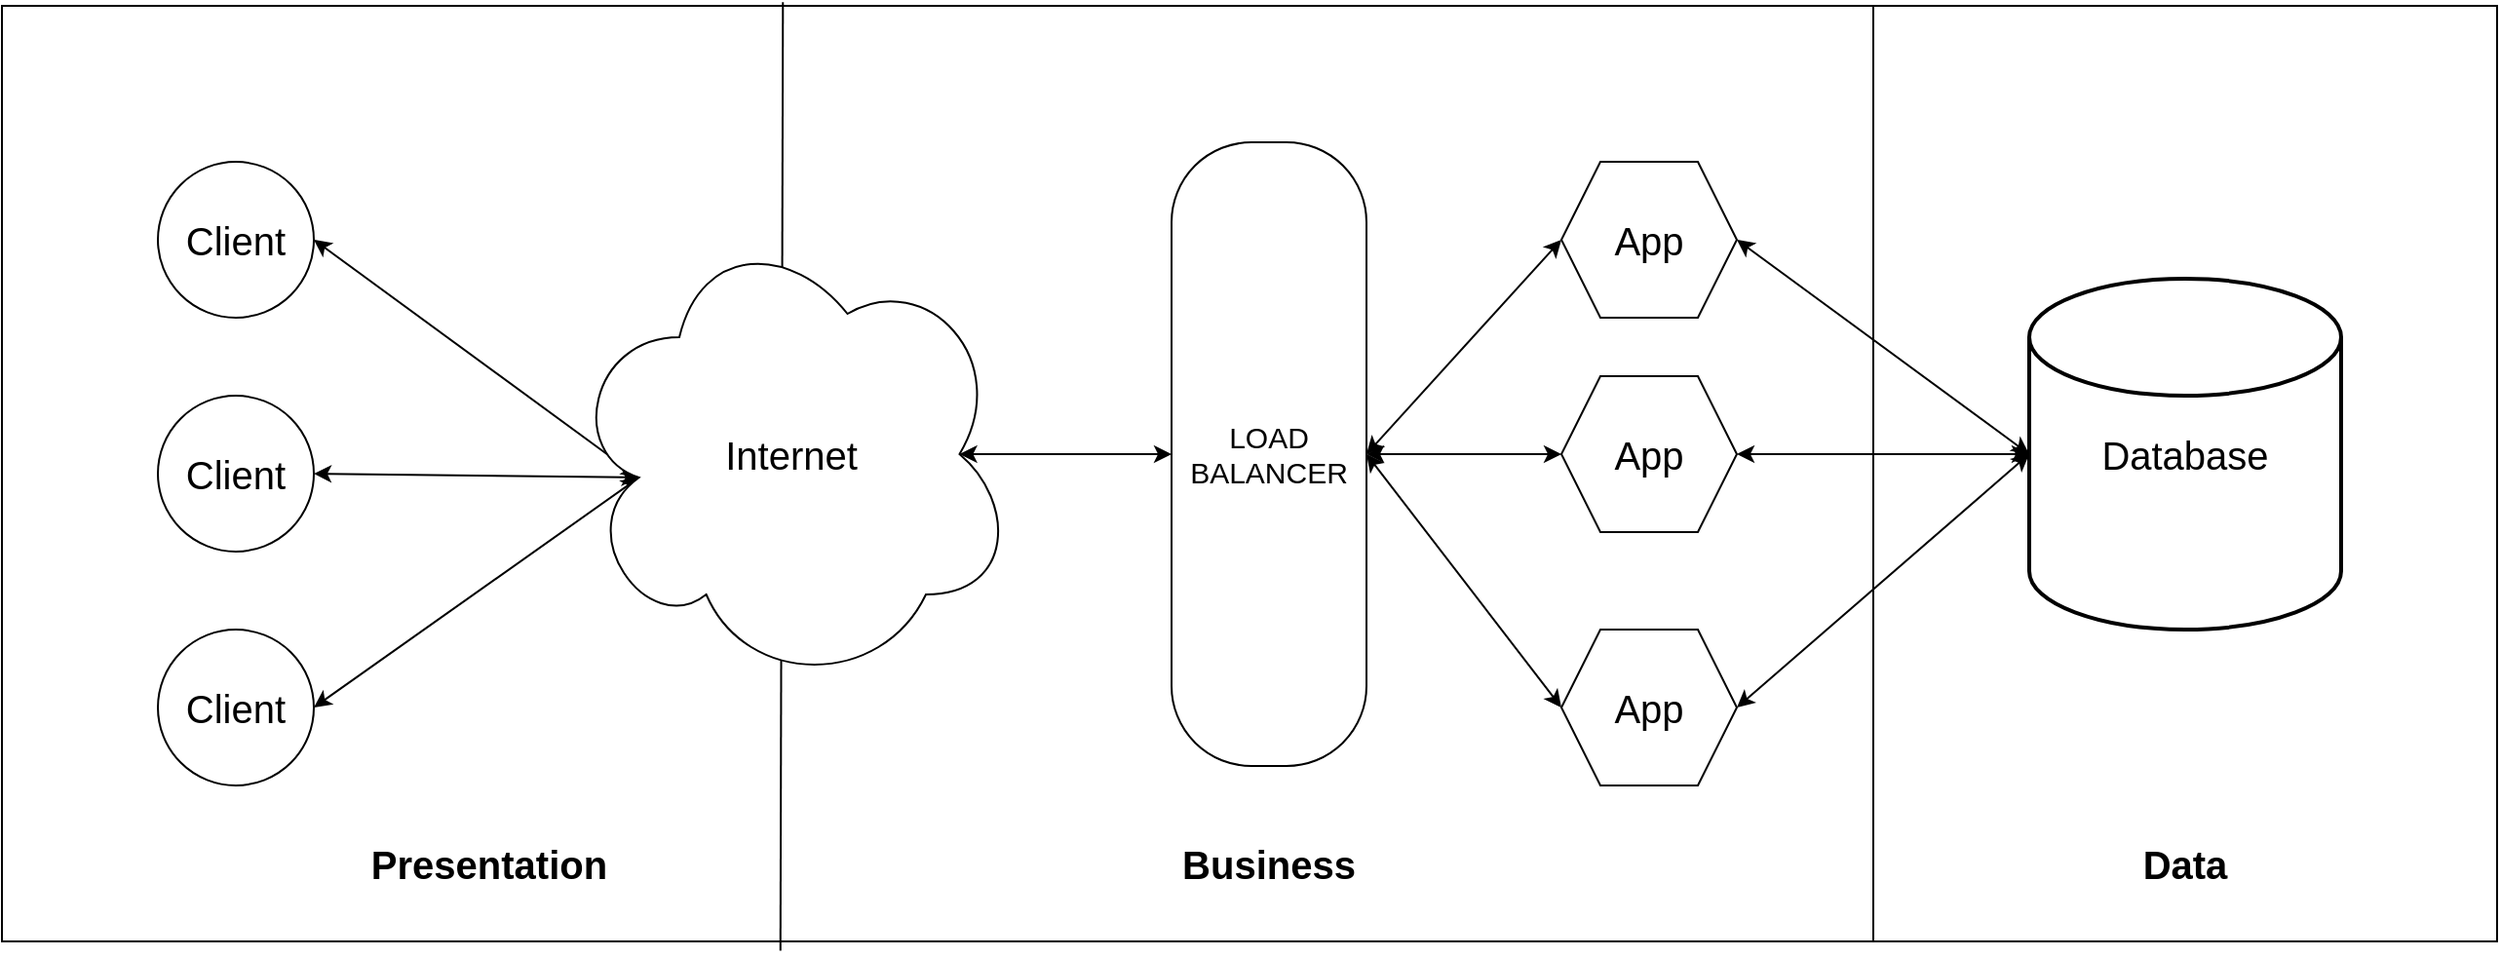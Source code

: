<mxfile version="14.8.0" type="device" pages="4"><diagram id="55bZ9jAbJr8VLYfzD-cO" name="Page-1"><mxGraphModel dx="1422" dy="747" grid="1" gridSize="10" guides="1" tooltips="1" connect="1" arrows="1" fold="1" page="1" pageScale="1" pageWidth="4681" pageHeight="3300" math="0" shadow="0"><root><mxCell id="0"/><mxCell id="1" parent="0"/><mxCell id="EyHE8eptS7mww7Pi64SL-13" value="" style="rounded=0;whiteSpace=wrap;html=1;" vertex="1" parent="1"><mxGeometry x="240" y="40" width="1280" height="480" as="geometry"/></mxCell><mxCell id="EyHE8eptS7mww7Pi64SL-23" style="edgeStyle=none;rounded=0;orthogonalLoop=1;jettySize=auto;html=1;exitX=1;exitY=0.5;exitDx=0;exitDy=0;entryX=0.16;entryY=0.55;entryDx=0;entryDy=0;entryPerimeter=0;startArrow=classic;startFill=1;" edge="1" parent="1" source="EyHE8eptS7mww7Pi64SL-1" target="EyHE8eptS7mww7Pi64SL-5"><mxGeometry relative="1" as="geometry"/></mxCell><mxCell id="EyHE8eptS7mww7Pi64SL-1" value="&lt;span style=&quot;font-size: 20px&quot;&gt;Client&lt;/span&gt;" style="ellipse;whiteSpace=wrap;html=1;aspect=fixed;" vertex="1" parent="1"><mxGeometry x="320" y="120" width="80" height="80" as="geometry"/></mxCell><mxCell id="EyHE8eptS7mww7Pi64SL-22" style="edgeStyle=none;rounded=0;orthogonalLoop=1;jettySize=auto;html=1;exitX=1;exitY=0.5;exitDx=0;exitDy=0;entryX=0.16;entryY=0.55;entryDx=0;entryDy=0;entryPerimeter=0;startArrow=classic;startFill=1;" edge="1" parent="1" source="EyHE8eptS7mww7Pi64SL-2" target="EyHE8eptS7mww7Pi64SL-5"><mxGeometry relative="1" as="geometry"/></mxCell><mxCell id="EyHE8eptS7mww7Pi64SL-2" value="&lt;span&gt;&lt;font style=&quot;font-size: 20px&quot;&gt;Client&lt;/font&gt;&lt;/span&gt;" style="ellipse;whiteSpace=wrap;html=1;aspect=fixed;" vertex="1" parent="1"><mxGeometry x="320" y="240" width="80" height="80" as="geometry"/></mxCell><mxCell id="EyHE8eptS7mww7Pi64SL-21" style="edgeStyle=none;rounded=0;orthogonalLoop=1;jettySize=auto;html=1;exitX=1;exitY=0.5;exitDx=0;exitDy=0;entryX=0.16;entryY=0.55;entryDx=0;entryDy=0;entryPerimeter=0;startArrow=classic;startFill=1;" edge="1" parent="1" source="EyHE8eptS7mww7Pi64SL-3" target="EyHE8eptS7mww7Pi64SL-5"><mxGeometry relative="1" as="geometry"/></mxCell><mxCell id="EyHE8eptS7mww7Pi64SL-3" value="&lt;span style=&quot;font-size: 20px&quot;&gt;Client&lt;/span&gt;" style="ellipse;whiteSpace=wrap;html=1;aspect=fixed;" vertex="1" parent="1"><mxGeometry x="320" y="360" width="80" height="80" as="geometry"/></mxCell><mxCell id="EyHE8eptS7mww7Pi64SL-4" value="" style="endArrow=none;html=1;entryX=0.313;entryY=-0.004;entryDx=0;entryDy=0;entryPerimeter=0;exitX=0.312;exitY=1.01;exitDx=0;exitDy=0;exitPerimeter=0;" edge="1" parent="1" source="EyHE8eptS7mww7Pi64SL-13" target="EyHE8eptS7mww7Pi64SL-13"><mxGeometry width="50" height="50" relative="1" as="geometry"><mxPoint x="640" y="480" as="sourcePoint"/><mxPoint x="640" y="80" as="targetPoint"/></mxGeometry></mxCell><mxCell id="EyHE8eptS7mww7Pi64SL-24" style="edgeStyle=none;rounded=0;orthogonalLoop=1;jettySize=auto;html=1;exitX=0.875;exitY=0.5;exitDx=0;exitDy=0;exitPerimeter=0;entryX=0.5;entryY=1;entryDx=0;entryDy=0;startArrow=classic;startFill=1;" edge="1" parent="1" source="EyHE8eptS7mww7Pi64SL-5" target="EyHE8eptS7mww7Pi64SL-7"><mxGeometry relative="1" as="geometry"/></mxCell><mxCell id="EyHE8eptS7mww7Pi64SL-5" value="&lt;font style=&quot;font-size: 20px&quot;&gt;Internet&lt;/font&gt;" style="ellipse;shape=cloud;whiteSpace=wrap;html=1;" vertex="1" parent="1"><mxGeometry x="530" y="150" width="230" height="240" as="geometry"/></mxCell><mxCell id="EyHE8eptS7mww7Pi64SL-26" style="edgeStyle=none;rounded=0;orthogonalLoop=1;jettySize=auto;html=1;exitX=0.5;exitY=0;exitDx=0;exitDy=0;entryX=0;entryY=0.5;entryDx=0;entryDy=0;startArrow=classic;startFill=1;" edge="1" parent="1" source="EyHE8eptS7mww7Pi64SL-7" target="EyHE8eptS7mww7Pi64SL-10"><mxGeometry relative="1" as="geometry"/></mxCell><mxCell id="EyHE8eptS7mww7Pi64SL-27" style="edgeStyle=none;rounded=0;orthogonalLoop=1;jettySize=auto;html=1;exitX=0.5;exitY=0;exitDx=0;exitDy=0;entryX=0;entryY=0.5;entryDx=0;entryDy=0;startArrow=classic;startFill=1;" edge="1" parent="1" source="EyHE8eptS7mww7Pi64SL-7" target="EyHE8eptS7mww7Pi64SL-9"><mxGeometry relative="1" as="geometry"/></mxCell><mxCell id="EyHE8eptS7mww7Pi64SL-28" style="edgeStyle=none;rounded=0;orthogonalLoop=1;jettySize=auto;html=1;exitX=0.5;exitY=0;exitDx=0;exitDy=0;entryX=0;entryY=0.5;entryDx=0;entryDy=0;startArrow=classic;startFill=1;" edge="1" parent="1" source="EyHE8eptS7mww7Pi64SL-7" target="EyHE8eptS7mww7Pi64SL-11"><mxGeometry relative="1" as="geometry"/></mxCell><mxCell id="EyHE8eptS7mww7Pi64SL-7" value="" style="rounded=1;whiteSpace=wrap;html=1;rotation=90;arcSize=41;" vertex="1" parent="1"><mxGeometry x="730" y="220" width="320" height="100" as="geometry"/></mxCell><mxCell id="EyHE8eptS7mww7Pi64SL-8" value="" style="endArrow=none;html=1;entryX=0.75;entryY=0;entryDx=0;entryDy=0;exitX=0.75;exitY=1;exitDx=0;exitDy=0;" edge="1" parent="1" source="EyHE8eptS7mww7Pi64SL-13" target="EyHE8eptS7mww7Pi64SL-13"><mxGeometry width="50" height="50" relative="1" as="geometry"><mxPoint x="1200" y="480" as="sourcePoint"/><mxPoint x="1200" y="80" as="targetPoint"/></mxGeometry></mxCell><mxCell id="EyHE8eptS7mww7Pi64SL-18" style="rounded=0;orthogonalLoop=1;jettySize=auto;html=1;exitX=1;exitY=0.5;exitDx=0;exitDy=0;entryX=0;entryY=0.5;entryDx=0;entryDy=0;entryPerimeter=0;startArrow=classic;startFill=1;" edge="1" parent="1" source="EyHE8eptS7mww7Pi64SL-9" target="EyHE8eptS7mww7Pi64SL-12"><mxGeometry relative="1" as="geometry"/></mxCell><mxCell id="EyHE8eptS7mww7Pi64SL-9" value="&lt;font style=&quot;font-size: 20px&quot;&gt;App&lt;/font&gt;" style="shape=hexagon;perimeter=hexagonPerimeter2;whiteSpace=wrap;html=1;fixedSize=1;" vertex="1" parent="1"><mxGeometry x="1040" y="120" width="90" height="80" as="geometry"/></mxCell><mxCell id="EyHE8eptS7mww7Pi64SL-19" style="edgeStyle=none;rounded=0;orthogonalLoop=1;jettySize=auto;html=1;exitX=1;exitY=0.5;exitDx=0;exitDy=0;entryX=0;entryY=0.5;entryDx=0;entryDy=0;entryPerimeter=0;startArrow=classic;startFill=1;" edge="1" parent="1" source="EyHE8eptS7mww7Pi64SL-10" target="EyHE8eptS7mww7Pi64SL-12"><mxGeometry relative="1" as="geometry"/></mxCell><mxCell id="EyHE8eptS7mww7Pi64SL-10" value="&lt;span style=&quot;font-size: 20px&quot;&gt;App&lt;/span&gt;" style="shape=hexagon;perimeter=hexagonPerimeter2;whiteSpace=wrap;html=1;fixedSize=1;" vertex="1" parent="1"><mxGeometry x="1040" y="230" width="90" height="80" as="geometry"/></mxCell><mxCell id="EyHE8eptS7mww7Pi64SL-20" style="edgeStyle=none;rounded=0;orthogonalLoop=1;jettySize=auto;html=1;exitX=1;exitY=0.5;exitDx=0;exitDy=0;entryX=0;entryY=0.5;entryDx=0;entryDy=0;entryPerimeter=0;startArrow=classic;startFill=1;" edge="1" parent="1" source="EyHE8eptS7mww7Pi64SL-11" target="EyHE8eptS7mww7Pi64SL-12"><mxGeometry relative="1" as="geometry"/></mxCell><mxCell id="EyHE8eptS7mww7Pi64SL-11" value="&lt;span style=&quot;font-size: 20px&quot;&gt;App&lt;/span&gt;" style="shape=hexagon;perimeter=hexagonPerimeter2;whiteSpace=wrap;html=1;fixedSize=1;" vertex="1" parent="1"><mxGeometry x="1040" y="360" width="90" height="80" as="geometry"/></mxCell><mxCell id="EyHE8eptS7mww7Pi64SL-12" value="&lt;font style=&quot;font-size: 20px&quot;&gt;Database&lt;/font&gt;" style="strokeWidth=2;html=1;shape=mxgraph.flowchart.database;whiteSpace=wrap;" vertex="1" parent="1"><mxGeometry x="1280" y="180" width="160" height="180" as="geometry"/></mxCell><mxCell id="EyHE8eptS7mww7Pi64SL-14" value="&lt;font style=&quot;font-size: 15px&quot;&gt;&lt;span style=&quot;background-color: rgb(255 , 255 , 255)&quot;&gt;LOAD&lt;/span&gt;&lt;br&gt;&lt;span style=&quot;background-color: rgb(255 , 255 , 255)&quot;&gt;BALANCER&lt;/span&gt;&lt;/font&gt;" style="text;html=1;strokeColor=none;fillColor=none;align=center;verticalAlign=middle;whiteSpace=wrap;rounded=0;" vertex="1" parent="1"><mxGeometry x="870" y="260" width="40" height="20" as="geometry"/></mxCell><mxCell id="EyHE8eptS7mww7Pi64SL-15" value="&lt;font style=&quot;font-size: 20px&quot;&gt;&lt;b&gt;Presentation&lt;/b&gt;&lt;/font&gt;" style="text;html=1;strokeColor=none;fillColor=none;align=center;verticalAlign=middle;whiteSpace=wrap;rounded=0;" vertex="1" parent="1"><mxGeometry x="410" y="470" width="160" height="20" as="geometry"/></mxCell><mxCell id="EyHE8eptS7mww7Pi64SL-16" value="&lt;font style=&quot;font-size: 20px&quot;&gt;&lt;b&gt;Business&lt;/b&gt;&lt;/font&gt;" style="text;html=1;strokeColor=none;fillColor=none;align=center;verticalAlign=middle;whiteSpace=wrap;rounded=0;" vertex="1" parent="1"><mxGeometry x="810" y="470" width="160" height="20" as="geometry"/></mxCell><mxCell id="EyHE8eptS7mww7Pi64SL-17" value="&lt;font style=&quot;font-size: 20px&quot;&gt;&lt;b&gt;Data&lt;/b&gt;&lt;/font&gt;" style="text;html=1;strokeColor=none;fillColor=none;align=center;verticalAlign=middle;whiteSpace=wrap;rounded=0;" vertex="1" parent="1"><mxGeometry x="1280" y="470" width="160" height="20" as="geometry"/></mxCell><mxCell id="EyHE8eptS7mww7Pi64SL-25" style="edgeStyle=none;rounded=0;orthogonalLoop=1;jettySize=auto;html=1;exitX=0.25;exitY=1;exitDx=0;exitDy=0;startArrow=classic;startFill=1;" edge="1" parent="1" source="EyHE8eptS7mww7Pi64SL-14" target="EyHE8eptS7mww7Pi64SL-14"><mxGeometry relative="1" as="geometry"/></mxCell></root></mxGraphModel></diagram><diagram id="lugq2oDDghT-vLqhfnl-" name="Page-2"><mxGraphModel dx="1422" dy="747" grid="1" gridSize="10" guides="1" tooltips="1" connect="1" arrows="1" fold="1" page="1" pageScale="1" pageWidth="4681" pageHeight="3300" math="0" shadow="0"><root><mxCell id="M4EWrfK_BCmZyWIcGUMG-0"/><mxCell id="M4EWrfK_BCmZyWIcGUMG-1" parent="M4EWrfK_BCmZyWIcGUMG-0"/><mxCell id="oQU5qWnCpSQWWzuC8ago-11" value="" style="rounded=0;whiteSpace=wrap;html=1;" vertex="1" parent="M4EWrfK_BCmZyWIcGUMG-1"><mxGeometry x="120" y="40" width="800" height="400" as="geometry"/></mxCell><mxCell id="oQU5qWnCpSQWWzuC8ago-0" style="edgeStyle=none;rounded=0;orthogonalLoop=1;jettySize=auto;html=1;exitX=1;exitY=0.5;exitDx=0;exitDy=0;entryX=0;entryY=0.5;entryDx=0;entryDy=0;startArrow=classic;startFill=1;" edge="1" parent="M4EWrfK_BCmZyWIcGUMG-1" source="M4EWrfK_BCmZyWIcGUMG-2" target="M4EWrfK_BCmZyWIcGUMG-4"><mxGeometry relative="1" as="geometry"/></mxCell><mxCell id="M4EWrfK_BCmZyWIcGUMG-2" value="&lt;span style=&quot;font-size: 20px&quot;&gt;Client&lt;/span&gt;" style="ellipse;whiteSpace=wrap;html=1;aspect=fixed;" vertex="1" parent="M4EWrfK_BCmZyWIcGUMG-1"><mxGeometry x="200" y="120" width="80" height="80" as="geometry"/></mxCell><mxCell id="oQU5qWnCpSQWWzuC8ago-1" style="edgeStyle=none;rounded=0;orthogonalLoop=1;jettySize=auto;html=1;exitX=1;exitY=0.5;exitDx=0;exitDy=0;entryX=0;entryY=0.5;entryDx=0;entryDy=0;startArrow=classic;startFill=1;" edge="1" parent="M4EWrfK_BCmZyWIcGUMG-1" source="M4EWrfK_BCmZyWIcGUMG-3" target="M4EWrfK_BCmZyWIcGUMG-4"><mxGeometry relative="1" as="geometry"/></mxCell><mxCell id="M4EWrfK_BCmZyWIcGUMG-3" value="&lt;span style=&quot;font-size: 20px&quot;&gt;Client&lt;/span&gt;" style="ellipse;whiteSpace=wrap;html=1;aspect=fixed;" vertex="1" parent="M4EWrfK_BCmZyWIcGUMG-1"><mxGeometry x="200" y="280" width="80" height="80" as="geometry"/></mxCell><mxCell id="oQU5qWnCpSQWWzuC8ago-2" style="edgeStyle=none;rounded=0;orthogonalLoop=1;jettySize=auto;html=1;exitX=1;exitY=0.5;exitDx=0;exitDy=0;entryX=0;entryY=0.5;entryDx=0;entryDy=0;startArrow=classic;startFill=1;" edge="1" parent="M4EWrfK_BCmZyWIcGUMG-1" source="M4EWrfK_BCmZyWIcGUMG-4" target="F7rKZmLRr09rUzJpG5XI-0"><mxGeometry relative="1" as="geometry"/></mxCell><mxCell id="oQU5qWnCpSQWWzuC8ago-3" style="edgeStyle=none;rounded=0;orthogonalLoop=1;jettySize=auto;html=1;exitX=1;exitY=0.5;exitDx=0;exitDy=0;entryX=0;entryY=0.5;entryDx=0;entryDy=0;startArrow=classic;startFill=1;" edge="1" parent="M4EWrfK_BCmZyWIcGUMG-1" source="M4EWrfK_BCmZyWIcGUMG-4" target="F7rKZmLRr09rUzJpG5XI-1"><mxGeometry relative="1" as="geometry"/></mxCell><mxCell id="oQU5qWnCpSQWWzuC8ago-4" style="edgeStyle=none;rounded=0;orthogonalLoop=1;jettySize=auto;html=1;exitX=1;exitY=0.5;exitDx=0;exitDy=0;entryX=0;entryY=0.5;entryDx=0;entryDy=0;startArrow=classic;startFill=1;" edge="1" parent="M4EWrfK_BCmZyWIcGUMG-1" source="M4EWrfK_BCmZyWIcGUMG-4" target="F7rKZmLRr09rUzJpG5XI-2"><mxGeometry relative="1" as="geometry"/></mxCell><mxCell id="M4EWrfK_BCmZyWIcGUMG-4" value="&lt;font style=&quot;font-size: 20px&quot;&gt;Router&lt;/font&gt;" style="rounded=1;whiteSpace=wrap;html=1;" vertex="1" parent="M4EWrfK_BCmZyWIcGUMG-1"><mxGeometry x="400" y="80" width="80" height="320" as="geometry"/></mxCell><mxCell id="oQU5qWnCpSQWWzuC8ago-6" style="edgeStyle=none;rounded=0;orthogonalLoop=1;jettySize=auto;html=1;exitX=1;exitY=0.5;exitDx=0;exitDy=0;entryX=0;entryY=0.5;entryDx=0;entryDy=0;entryPerimeter=0;startArrow=classic;startFill=1;" edge="1" parent="M4EWrfK_BCmZyWIcGUMG-1" source="F7rKZmLRr09rUzJpG5XI-0" target="oQU5qWnCpSQWWzuC8ago-5"><mxGeometry relative="1" as="geometry"/></mxCell><mxCell id="F7rKZmLRr09rUzJpG5XI-0" value="&lt;font style=&quot;font-size: 20px&quot;&gt;App&lt;/font&gt;" style="shape=hexagon;perimeter=hexagonPerimeter2;whiteSpace=wrap;html=1;fixedSize=1;" vertex="1" parent="M4EWrfK_BCmZyWIcGUMG-1"><mxGeometry x="560" y="80" width="90" height="80" as="geometry"/></mxCell><mxCell id="F7rKZmLRr09rUzJpG5XI-1" value="&lt;span style=&quot;font-size: 20px&quot;&gt;App&lt;/span&gt;" style="shape=hexagon;perimeter=hexagonPerimeter2;whiteSpace=wrap;html=1;fixedSize=1;" vertex="1" parent="M4EWrfK_BCmZyWIcGUMG-1"><mxGeometry x="560" y="200" width="90" height="80" as="geometry"/></mxCell><mxCell id="F7rKZmLRr09rUzJpG5XI-2" value="&lt;span style=&quot;font-size: 20px&quot;&gt;App&lt;/span&gt;" style="shape=hexagon;perimeter=hexagonPerimeter2;whiteSpace=wrap;html=1;fixedSize=1;" vertex="1" parent="M4EWrfK_BCmZyWIcGUMG-1"><mxGeometry x="560" y="320" width="90" height="80" as="geometry"/></mxCell><mxCell id="oQU5qWnCpSQWWzuC8ago-5" value="&lt;span style=&quot;font-size: 20px&quot;&gt;DB&lt;/span&gt;" style="strokeWidth=2;html=1;shape=mxgraph.flowchart.database;whiteSpace=wrap;" vertex="1" parent="M4EWrfK_BCmZyWIcGUMG-1"><mxGeometry x="760" y="80" width="80" height="80" as="geometry"/></mxCell><mxCell id="oQU5qWnCpSQWWzuC8ago-7" style="edgeStyle=none;rounded=0;orthogonalLoop=1;jettySize=auto;html=1;exitX=1;exitY=0.5;exitDx=0;exitDy=0;entryX=0;entryY=0.5;entryDx=0;entryDy=0;entryPerimeter=0;startArrow=classic;startFill=1;" edge="1" parent="M4EWrfK_BCmZyWIcGUMG-1" target="oQU5qWnCpSQWWzuC8ago-8"><mxGeometry relative="1" as="geometry"><mxPoint x="650" y="240" as="sourcePoint"/></mxGeometry></mxCell><mxCell id="oQU5qWnCpSQWWzuC8ago-8" value="&lt;font style=&quot;font-size: 20px&quot;&gt;DB&lt;/font&gt;" style="strokeWidth=2;html=1;shape=mxgraph.flowchart.database;whiteSpace=wrap;" vertex="1" parent="M4EWrfK_BCmZyWIcGUMG-1"><mxGeometry x="760" y="200" width="80" height="80" as="geometry"/></mxCell><mxCell id="oQU5qWnCpSQWWzuC8ago-9" style="edgeStyle=none;rounded=0;orthogonalLoop=1;jettySize=auto;html=1;exitX=1;exitY=0.5;exitDx=0;exitDy=0;entryX=0;entryY=0.5;entryDx=0;entryDy=0;entryPerimeter=0;startArrow=classic;startFill=1;" edge="1" parent="M4EWrfK_BCmZyWIcGUMG-1" target="oQU5qWnCpSQWWzuC8ago-10"><mxGeometry relative="1" as="geometry"><mxPoint x="650" y="360" as="sourcePoint"/></mxGeometry></mxCell><mxCell id="oQU5qWnCpSQWWzuC8ago-10" value="&lt;span style=&quot;font-size: 20px&quot;&gt;DB&lt;/span&gt;" style="strokeWidth=2;html=1;shape=mxgraph.flowchart.database;whiteSpace=wrap;" vertex="1" parent="M4EWrfK_BCmZyWIcGUMG-1"><mxGeometry x="760" y="320" width="80" height="80" as="geometry"/></mxCell></root></mxGraphModel></diagram><diagram id="CUKMv5TqtROU8kG5MTlG" name="Page-3"><mxGraphModel dx="1422" dy="747" grid="1" gridSize="10" guides="1" tooltips="1" connect="1" arrows="1" fold="1" page="1" pageScale="1" pageWidth="4681" pageHeight="3300" math="0" shadow="0"><root><mxCell id="CzxQauMTDMydDxhM0-Pe-0"/><mxCell id="CzxQauMTDMydDxhM0-Pe-1" parent="CzxQauMTDMydDxhM0-Pe-0"/><mxCell id="CzxQauMTDMydDxhM0-Pe-21" value="" style="rounded=0;whiteSpace=wrap;html=1;fontSize=20;" vertex="1" parent="CzxQauMTDMydDxhM0-Pe-1"><mxGeometry x="120" width="1120" height="480" as="geometry"/></mxCell><mxCell id="CzxQauMTDMydDxhM0-Pe-18" value="" style="rounded=1;whiteSpace=wrap;html=1;fontSize=20;" vertex="1" parent="CzxQauMTDMydDxhM0-Pe-1"><mxGeometry x="905" y="100" width="290" height="240" as="geometry"/></mxCell><mxCell id="CzxQauMTDMydDxhM0-Pe-15" style="edgeStyle=orthogonalEdgeStyle;rounded=0;orthogonalLoop=1;jettySize=auto;html=1;exitX=1;exitY=0.5;exitDx=0;exitDy=0;entryX=0;entryY=0.5;entryDx=0;entryDy=0;entryPerimeter=0;fontSize=20;startArrow=none;startFill=0;curved=1;" edge="1" parent="CzxQauMTDMydDxhM0-Pe-1" source="CzxQauMTDMydDxhM0-Pe-2" target="CzxQauMTDMydDxhM0-Pe-3"><mxGeometry relative="1" as="geometry"/></mxCell><mxCell id="CzxQauMTDMydDxhM0-Pe-16" style="edgeStyle=orthogonalEdgeStyle;curved=1;rounded=0;orthogonalLoop=1;jettySize=auto;html=1;exitX=1;exitY=0.5;exitDx=0;exitDy=0;entryX=0;entryY=0.5;entryDx=0;entryDy=0;fontSize=20;startArrow=none;startFill=0;" edge="1" parent="CzxQauMTDMydDxhM0-Pe-1" source="CzxQauMTDMydDxhM0-Pe-2" target="CzxQauMTDMydDxhM0-Pe-4"><mxGeometry relative="1" as="geometry"><Array as="points"><mxPoint x="370" y="240"/><mxPoint x="370" y="380"/></Array></mxGeometry></mxCell><mxCell id="CzxQauMTDMydDxhM0-Pe-2" value="&lt;font style=&quot;font-size: 20px&quot;&gt;Events&lt;/font&gt;" style="ellipse;whiteSpace=wrap;html=1;aspect=fixed;" vertex="1" parent="CzxQauMTDMydDxhM0-Pe-1"><mxGeometry x="160" y="200" width="80" height="80" as="geometry"/></mxCell><mxCell id="CzxQauMTDMydDxhM0-Pe-20" style="edgeStyle=orthogonalEdgeStyle;curved=1;rounded=0;orthogonalLoop=1;jettySize=auto;html=1;exitX=1;exitY=0.5;exitDx=0;exitDy=0;exitPerimeter=0;entryX=0;entryY=0.5;entryDx=0;entryDy=0;fontSize=20;startArrow=none;startFill=0;" edge="1" parent="CzxQauMTDMydDxhM0-Pe-1" source="CzxQauMTDMydDxhM0-Pe-3" target="CzxQauMTDMydDxhM0-Pe-18"><mxGeometry relative="1" as="geometry"/></mxCell><mxCell id="CzxQauMTDMydDxhM0-Pe-3" value="&lt;div style=&quot;text-align: left ; font-size: 16px&quot;&gt;&lt;span&gt;&lt;font style=&quot;font-size: 16px&quot;&gt;&lt;br&gt;&lt;/font&gt;&lt;/span&gt;&lt;/div&gt;&lt;div style=&quot;text-align: left ; font-size: 16px&quot;&gt;&lt;font style=&quot;font-size: 16px&quot;&gt;&lt;br&gt;&amp;nbsp; &amp;nbsp; &amp;nbsp; &amp;nbsp; &amp;nbsp; &lt;b&gt;BATCH&lt;/b&gt;&lt;br&gt;- Long term analysis&lt;/font&gt;&lt;/div&gt;&lt;div style=&quot;text-align: left ; font-size: 16px&quot;&gt;&lt;span&gt;&lt;font style=&quot;font-size: 16px&quot;&gt;- Bounded analysis&lt;/font&gt;&lt;/span&gt;&lt;/div&gt;&lt;div style=&quot;text-align: left ; font-size: 16px&quot;&gt;&lt;span&gt;&lt;font style=&quot;font-size: 16px&quot;&gt;- High latency&lt;/font&gt;&lt;/span&gt;&lt;/div&gt;" style="strokeWidth=2;html=1;shape=mxgraph.flowchart.database;whiteSpace=wrap;" vertex="1" parent="CzxQauMTDMydDxhM0-Pe-1"><mxGeometry x="550" y="40" width="160" height="140" as="geometry"/></mxCell><mxCell id="CzxQauMTDMydDxhM0-Pe-19" style="edgeStyle=orthogonalEdgeStyle;curved=1;rounded=0;orthogonalLoop=1;jettySize=auto;html=1;exitX=1;exitY=0.5;exitDx=0;exitDy=0;entryX=0;entryY=0.5;entryDx=0;entryDy=0;fontSize=20;startArrow=none;startFill=0;" edge="1" parent="CzxQauMTDMydDxhM0-Pe-1" source="CzxQauMTDMydDxhM0-Pe-4" target="CzxQauMTDMydDxhM0-Pe-18"><mxGeometry relative="1" as="geometry"/></mxCell><mxCell id="CzxQauMTDMydDxhM0-Pe-4" value="&lt;span style=&quot;font-size: 16px ; text-align: left&quot;&gt;&lt;b&gt;STREAM&lt;/b&gt;&lt;br&gt;- Temporary queue&lt;/span&gt;&lt;br&gt;&lt;div style=&quot;text-align: left ; font-size: 16px&quot;&gt;- Unbounded&lt;/div&gt;&lt;div style=&quot;text-align: left ; font-size: 16px&quot;&gt;- Low latency&lt;/div&gt;" style="shape=step;perimeter=stepPerimeter;whiteSpace=wrap;html=1;fixedSize=1;" vertex="1" parent="CzxQauMTDMydDxhM0-Pe-1"><mxGeometry x="480" y="320" width="280" height="120" as="geometry"/></mxCell><mxCell id="CzxQauMTDMydDxhM0-Pe-10" style="edgeStyle=none;rounded=0;orthogonalLoop=1;jettySize=auto;html=1;exitX=1;exitY=0.5;exitDx=0;exitDy=0;exitPerimeter=0;entryX=0;entryY=0.5;entryDx=0;entryDy=0;entryPerimeter=0;startArrow=classic;startFill=1;" edge="1" parent="CzxQauMTDMydDxhM0-Pe-1" source="CzxQauMTDMydDxhM0-Pe-5" target="CzxQauMTDMydDxhM0-Pe-6"><mxGeometry relative="1" as="geometry"/></mxCell><mxCell id="CzxQauMTDMydDxhM0-Pe-5" value="" style="shape=cylinder3;whiteSpace=wrap;html=1;boundedLbl=1;backgroundOutline=1;size=15;" vertex="1" parent="CzxQauMTDMydDxhM0-Pe-1"><mxGeometry x="930" y="120" width="80" height="80" as="geometry"/></mxCell><mxCell id="CzxQauMTDMydDxhM0-Pe-11" style="edgeStyle=none;rounded=0;orthogonalLoop=1;jettySize=auto;html=1;exitX=0.5;exitY=1;exitDx=0;exitDy=0;exitPerimeter=0;entryX=0.5;entryY=0;entryDx=0;entryDy=0;entryPerimeter=0;startArrow=classic;startFill=1;" edge="1" parent="CzxQauMTDMydDxhM0-Pe-1" source="CzxQauMTDMydDxhM0-Pe-6" target="CzxQauMTDMydDxhM0-Pe-9"><mxGeometry relative="1" as="geometry"/></mxCell><mxCell id="CzxQauMTDMydDxhM0-Pe-6" value="" style="shape=cylinder3;whiteSpace=wrap;html=1;boundedLbl=1;backgroundOutline=1;size=15;" vertex="1" parent="CzxQauMTDMydDxhM0-Pe-1"><mxGeometry x="1090" y="120" width="80" height="80" as="geometry"/></mxCell><mxCell id="CzxQauMTDMydDxhM0-Pe-13" style="edgeStyle=none;rounded=0;orthogonalLoop=1;jettySize=auto;html=1;exitX=0.5;exitY=0;exitDx=0;exitDy=0;exitPerimeter=0;entryX=0.5;entryY=1;entryDx=0;entryDy=0;entryPerimeter=0;startArrow=classic;startFill=1;" edge="1" parent="CzxQauMTDMydDxhM0-Pe-1" source="CzxQauMTDMydDxhM0-Pe-8" target="CzxQauMTDMydDxhM0-Pe-5"><mxGeometry relative="1" as="geometry"/></mxCell><mxCell id="CzxQauMTDMydDxhM0-Pe-8" value="" style="shape=cylinder3;whiteSpace=wrap;html=1;boundedLbl=1;backgroundOutline=1;size=15;" vertex="1" parent="CzxQauMTDMydDxhM0-Pe-1"><mxGeometry x="930" y="240" width="80" height="80" as="geometry"/></mxCell><mxCell id="CzxQauMTDMydDxhM0-Pe-12" style="edgeStyle=none;rounded=0;orthogonalLoop=1;jettySize=auto;html=1;exitX=0;exitY=0.5;exitDx=0;exitDy=0;exitPerimeter=0;entryX=1;entryY=0.5;entryDx=0;entryDy=0;entryPerimeter=0;startArrow=classic;startFill=1;" edge="1" parent="CzxQauMTDMydDxhM0-Pe-1" source="CzxQauMTDMydDxhM0-Pe-9" target="CzxQauMTDMydDxhM0-Pe-8"><mxGeometry relative="1" as="geometry"/></mxCell><mxCell id="CzxQauMTDMydDxhM0-Pe-9" value="" style="shape=cylinder3;whiteSpace=wrap;html=1;boundedLbl=1;backgroundOutline=1;size=15;" vertex="1" parent="CzxQauMTDMydDxhM0-Pe-1"><mxGeometry x="1090" y="240" width="80" height="80" as="geometry"/></mxCell><mxCell id="CzxQauMTDMydDxhM0-Pe-14" value="Distributed&lt;br&gt;Database" style="text;html=1;strokeColor=none;fillColor=none;align=center;verticalAlign=middle;whiteSpace=wrap;rounded=0;fontSize=20;" vertex="1" parent="CzxQauMTDMydDxhM0-Pe-1"><mxGeometry x="1030" y="210" width="40" height="20" as="geometry"/></mxCell></root></mxGraphModel></diagram><diagram id="h719uuhxwiq9vPTgfaB_" name="Page-4"><mxGraphModel dx="1422" dy="747" grid="1" gridSize="10" guides="1" tooltips="1" connect="1" arrows="1" fold="1" page="1" pageScale="1" pageWidth="4681" pageHeight="3300" math="0" shadow="0"><root><mxCell id="JN8BjWGE2_B4O1ay_M9Q-0"/><mxCell id="JN8BjWGE2_B4O1ay_M9Q-1" parent="JN8BjWGE2_B4O1ay_M9Q-0"/><mxCell id="SuPE3WIbtWBy9K3tshGa-9" value="" style="rounded=0;whiteSpace=wrap;html=1;fontSize=20;" vertex="1" parent="JN8BjWGE2_B4O1ay_M9Q-1"><mxGeometry x="200" y="40" width="720" height="320" as="geometry"/></mxCell><mxCell id="Ub0yJSB9SjxVmrIpWqlP-0" value="&lt;font style=&quot;font-size: 20px&quot;&gt;Events&lt;/font&gt;" style="ellipse;whiteSpace=wrap;html=1;aspect=fixed;" vertex="1" parent="JN8BjWGE2_B4O1ay_M9Q-1"><mxGeometry x="520" y="160" width="80" height="80" as="geometry"/></mxCell><mxCell id="SuPE3WIbtWBy9K3tshGa-5" style="edgeStyle=orthogonalEdgeStyle;curved=1;rounded=0;orthogonalLoop=1;jettySize=auto;html=1;exitX=0;exitY=0.5;exitDx=0;exitDy=0;entryX=1;entryY=0.238;entryDx=0;entryDy=0;entryPerimeter=0;fontSize=20;startArrow=classic;startFill=1;" edge="1" parent="JN8BjWGE2_B4O1ay_M9Q-1" source="Ub0yJSB9SjxVmrIpWqlP-1" target="Ub0yJSB9SjxVmrIpWqlP-0"><mxGeometry relative="1" as="geometry"/></mxCell><mxCell id="Ub0yJSB9SjxVmrIpWqlP-1" value="Logging" style="shape=parallelogram;perimeter=parallelogramPerimeter;whiteSpace=wrap;html=1;fixedSize=1;fontSize=20;" vertex="1" parent="JN8BjWGE2_B4O1ay_M9Q-1"><mxGeometry x="720" y="80" width="160" height="80" as="geometry"/></mxCell><mxCell id="SuPE3WIbtWBy9K3tshGa-4" style="edgeStyle=orthogonalEdgeStyle;curved=1;rounded=0;orthogonalLoop=1;jettySize=auto;html=1;exitX=0;exitY=0.5;exitDx=0;exitDy=0;entryX=1;entryY=1;entryDx=0;entryDy=0;fontSize=20;startArrow=classic;startFill=1;" edge="1" parent="JN8BjWGE2_B4O1ay_M9Q-1" source="Ub0yJSB9SjxVmrIpWqlP-2" target="Ub0yJSB9SjxVmrIpWqlP-0"><mxGeometry relative="1" as="geometry"/></mxCell><mxCell id="Ub0yJSB9SjxVmrIpWqlP-2" value="Monitor" style="rounded=1;whiteSpace=wrap;html=1;fontSize=20;" vertex="1" parent="JN8BjWGE2_B4O1ay_M9Q-1"><mxGeometry x="720" y="240" width="160" height="80" as="geometry"/></mxCell><mxCell id="SuPE3WIbtWBy9K3tshGa-2" style="edgeStyle=orthogonalEdgeStyle;curved=1;rounded=0;orthogonalLoop=1;jettySize=auto;html=1;exitX=1;exitY=0.5;exitDx=0;exitDy=0;entryX=0;entryY=0;entryDx=0;entryDy=0;fontSize=20;startArrow=classic;startFill=1;" edge="1" parent="JN8BjWGE2_B4O1ay_M9Q-1" source="SuPE3WIbtWBy9K3tshGa-0" target="Ub0yJSB9SjxVmrIpWqlP-0"><mxGeometry relative="1" as="geometry"/></mxCell><mxCell id="SuPE3WIbtWBy9K3tshGa-0" value="&lt;span style=&quot;font-size: 20px&quot;&gt;App&lt;/span&gt;" style="shape=hexagon;perimeter=hexagonPerimeter2;whiteSpace=wrap;html=1;fixedSize=1;" vertex="1" parent="JN8BjWGE2_B4O1ay_M9Q-1"><mxGeometry x="300" y="80" width="100" height="80" as="geometry"/></mxCell><mxCell id="SuPE3WIbtWBy9K3tshGa-3" style="edgeStyle=orthogonalEdgeStyle;curved=1;rounded=0;orthogonalLoop=1;jettySize=auto;html=1;exitX=1;exitY=0.5;exitDx=0;exitDy=0;entryX=0;entryY=1;entryDx=0;entryDy=0;fontSize=20;startArrow=classic;startFill=1;" edge="1" parent="JN8BjWGE2_B4O1ay_M9Q-1" source="SuPE3WIbtWBy9K3tshGa-1" target="Ub0yJSB9SjxVmrIpWqlP-0"><mxGeometry relative="1" as="geometry"/></mxCell><mxCell id="SuPE3WIbtWBy9K3tshGa-1" value="Searching" style="ellipse;whiteSpace=wrap;html=1;fontSize=20;" vertex="1" parent="JN8BjWGE2_B4O1ay_M9Q-1"><mxGeometry x="280" y="240" width="120" height="80" as="geometry"/></mxCell><mxCell id="SuPE3WIbtWBy9K3tshGa-7" value="&lt;font style=&quot;font-size: 16px&quot;&gt;resp&lt;/font&gt;" style="endArrow=classic;html=1;fontSize=20;exitX=0;exitY=0.25;exitDx=0;exitDy=0;" edge="1" parent="JN8BjWGE2_B4O1ay_M9Q-1" source="SuPE3WIbtWBy9K3tshGa-0"><mxGeometry width="50" height="50" relative="1" as="geometry"><mxPoint x="700" y="410" as="sourcePoint"/><mxPoint x="240" y="80" as="targetPoint"/></mxGeometry></mxCell><mxCell id="SuPE3WIbtWBy9K3tshGa-8" value="&lt;font style=&quot;font-size: 16px&quot;&gt;req&lt;/font&gt;" style="endArrow=classic;html=1;fontSize=20;entryX=0;entryY=0.75;entryDx=0;entryDy=0;" edge="1" parent="JN8BjWGE2_B4O1ay_M9Q-1" target="SuPE3WIbtWBy9K3tshGa-0"><mxGeometry width="50" height="50" relative="1" as="geometry"><mxPoint x="240" y="160" as="sourcePoint"/><mxPoint x="750" y="360" as="targetPoint"/></mxGeometry></mxCell></root></mxGraphModel></diagram></mxfile>